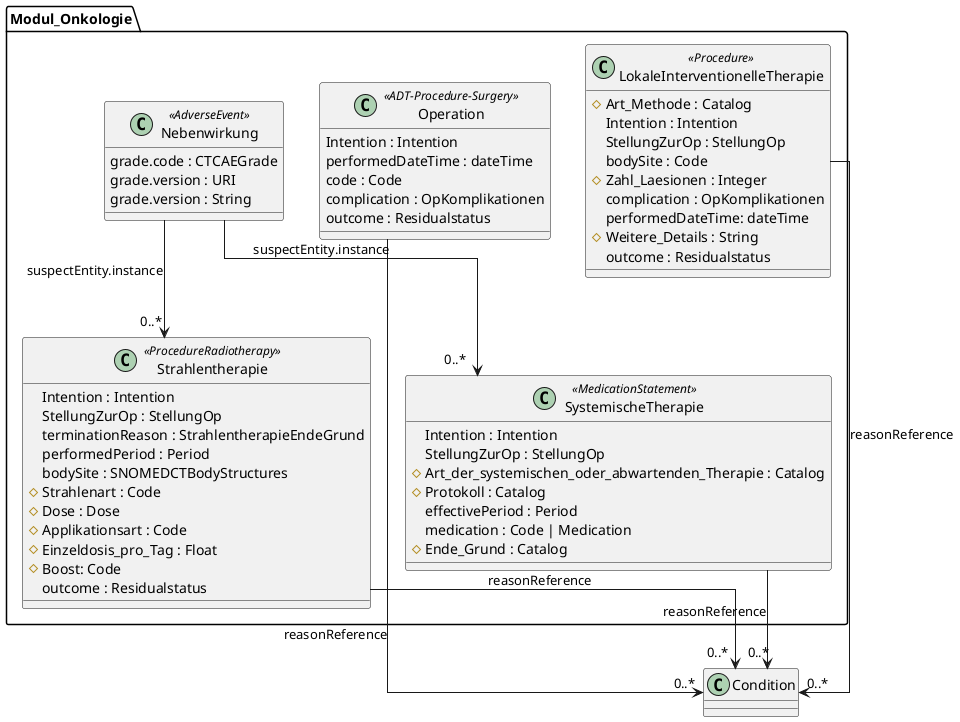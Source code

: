 @startuml FhirModulOnkologieTherapy
skinparam linetype ortho

class Condition

package Modul_Onkologie {

  class Strahlentherapie << ProcedureRadiotherapy >> {
    Intention : Intention
    StellungZurOp : StellungOp
    terminationReason : StrahlentherapieEndeGrund
    performedPeriod : Period
    bodySite : SNOMEDCTBodyStructures
    # Strahlenart : Code
    # Dose : Dose
    # Applikationsart : Code
    # Einzeldosis_pro_Tag : Float
    # Boost: Code
    outcome : Residualstatus
  }
  Strahlentherapie --> "0..*" Condition : reasonReference

  class Operation << ADT-Procedure-Surgery >> {
    Intention : Intention
    performedDateTime : dateTime
    code : Code
    complication : OpKomplikationen
    outcome : Residualstatus
  }
  Operation --> "0..*" Condition : reasonReference

  class LokaleInterventionelleTherapie << Procedure >> {
    # Art_Methode : Catalog
    Intention : Intention
    StellungZurOp : StellungOp
    bodySite : Code
    # Zahl_Laesionen : Integer
    complication : OpKomplikationen
    performedDateTime: dateTime
    # Weitere_Details : String
    outcome : Residualstatus
  }
  LokaleInterventionelleTherapie --> "0..*" Condition : reasonReference

  class SystemischeTherapie << MedicationStatement >> {
    Intention : Intention
    StellungZurOp : StellungOp
    # Art_der_systemischen_oder_abwartenden_Therapie : Catalog
    # Protokoll : Catalog
    effectivePeriod : Period
    medication : Code | Medication
    # Ende_Grund : Catalog
  }
  SystemischeTherapie --> "0..*" Condition : reasonReference

  class Nebenwirkung << AdverseEvent >> {
    grade.code : CTCAEGrade
    grade.version : URI
    grade.version : String
  }
  Nebenwirkung --> "0..*" Strahlentherapie : suspectEntity.instance
  Nebenwirkung --> "0..*" SystemischeTherapie : suspectEntity.instance

}

@enduml
